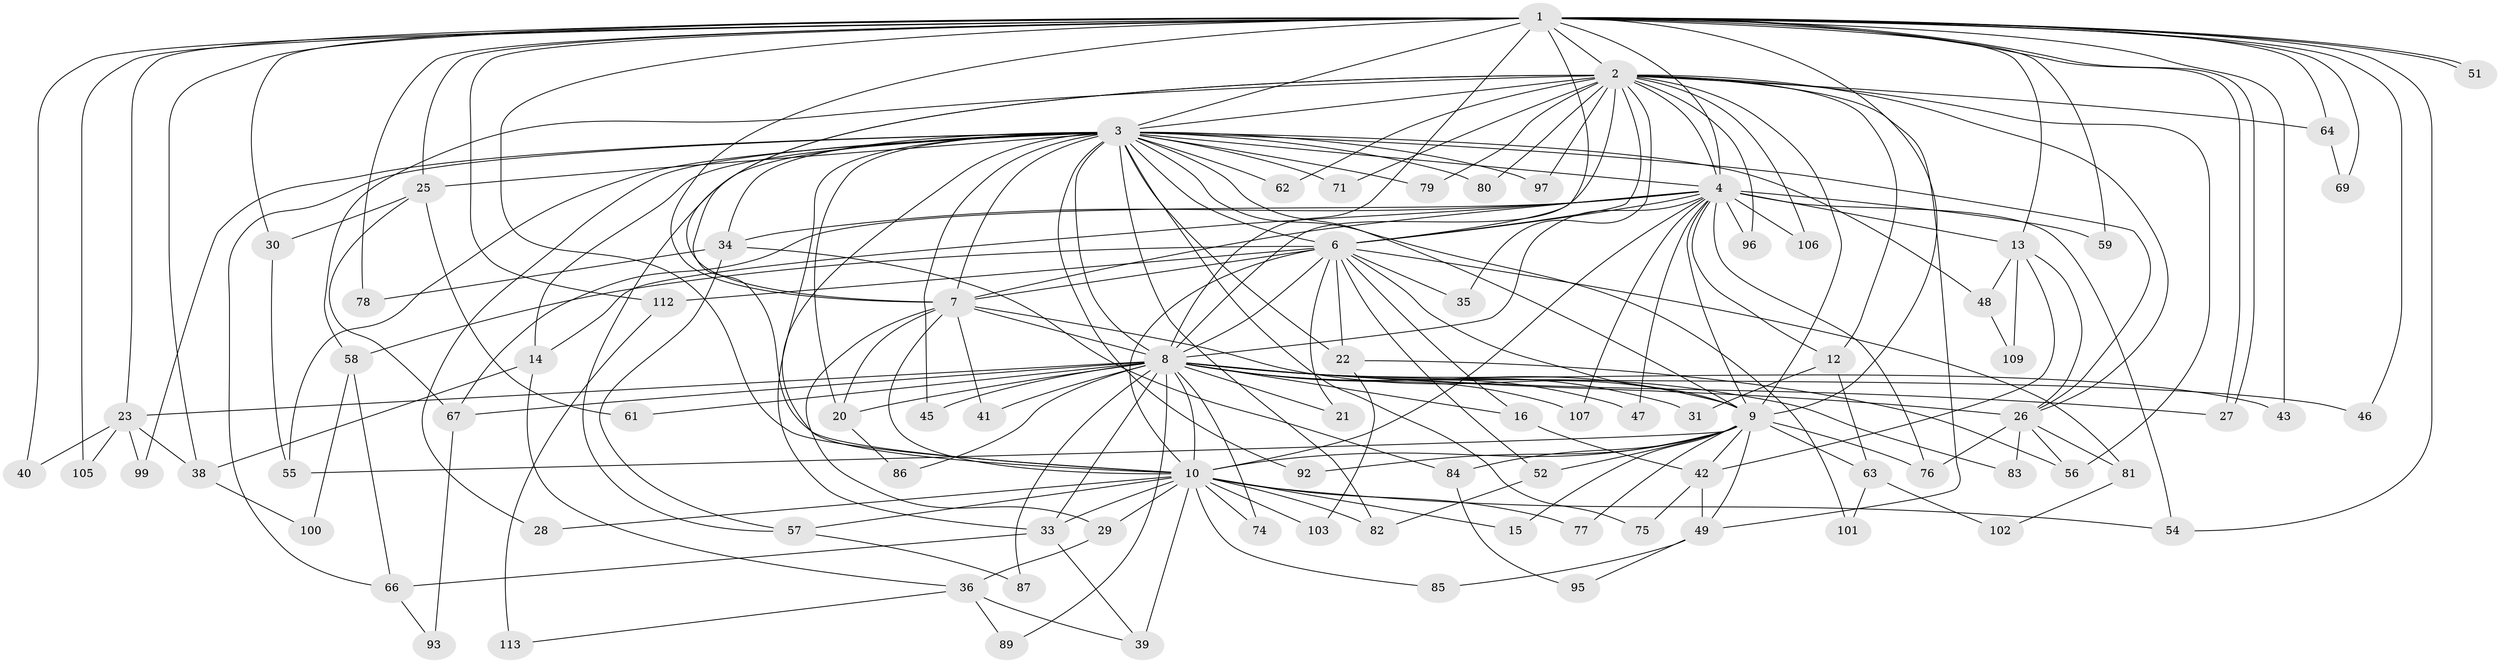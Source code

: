 // Generated by graph-tools (version 1.1) at 2025/23/03/03/25 07:23:35]
// undirected, 87 vertices, 209 edges
graph export_dot {
graph [start="1"]
  node [color=gray90,style=filled];
  1 [super="+65"];
  2 [super="+88"];
  3 [super="+5"];
  4 [super="+18"];
  6 [super="+24"];
  7 [super="+50"];
  8 [super="+17"];
  9 [super="+11"];
  10 [super="+19"];
  12;
  13 [super="+32"];
  14;
  15;
  16;
  20 [super="+115"];
  21;
  22;
  23;
  25 [super="+104"];
  26 [super="+68"];
  27 [super="+91"];
  28;
  29;
  30 [super="+108"];
  31;
  33 [super="+37"];
  34;
  35;
  36 [super="+110"];
  38 [super="+98"];
  39 [super="+44"];
  40;
  41;
  42 [super="+53"];
  43 [super="+72"];
  45;
  46;
  47;
  48;
  49 [super="+70"];
  51;
  52;
  54 [super="+114"];
  55;
  56 [super="+60"];
  57 [super="+73"];
  58 [super="+94"];
  59;
  61;
  62;
  63;
  64;
  66;
  67;
  69;
  71;
  74;
  75;
  76 [super="+90"];
  77;
  78;
  79;
  80;
  81;
  82 [super="+111"];
  83;
  84;
  85;
  86;
  87;
  89;
  92;
  93;
  95;
  96;
  97;
  99;
  100;
  101;
  102;
  103;
  105;
  106;
  107;
  109;
  112;
  113;
  1 -- 2;
  1 -- 3 [weight=2];
  1 -- 4;
  1 -- 6 [weight=2];
  1 -- 7;
  1 -- 8;
  1 -- 9;
  1 -- 10 [weight=2];
  1 -- 13;
  1 -- 23;
  1 -- 25;
  1 -- 27;
  1 -- 27;
  1 -- 30;
  1 -- 40;
  1 -- 43 [weight=2];
  1 -- 46;
  1 -- 51 [weight=2];
  1 -- 51;
  1 -- 59;
  1 -- 64;
  1 -- 69;
  1 -- 78;
  1 -- 105;
  1 -- 112;
  1 -- 38;
  1 -- 54;
  2 -- 3 [weight=2];
  2 -- 4 [weight=2];
  2 -- 6;
  2 -- 7 [weight=2];
  2 -- 8;
  2 -- 9;
  2 -- 10;
  2 -- 12;
  2 -- 26;
  2 -- 35;
  2 -- 56;
  2 -- 58;
  2 -- 62;
  2 -- 64;
  2 -- 71;
  2 -- 79;
  2 -- 80;
  2 -- 96;
  2 -- 97;
  2 -- 106;
  2 -- 49;
  3 -- 4 [weight=2];
  3 -- 6 [weight=2];
  3 -- 7 [weight=2];
  3 -- 8 [weight=2];
  3 -- 9 [weight=2];
  3 -- 10 [weight=2];
  3 -- 14;
  3 -- 20;
  3 -- 28;
  3 -- 34;
  3 -- 48;
  3 -- 66;
  3 -- 75;
  3 -- 80;
  3 -- 92;
  3 -- 99;
  3 -- 71;
  3 -- 79;
  3 -- 22;
  3 -- 25;
  3 -- 26;
  3 -- 97;
  3 -- 101;
  3 -- 45;
  3 -- 55;
  3 -- 57;
  3 -- 62;
  3 -- 82;
  3 -- 33;
  4 -- 6;
  4 -- 7;
  4 -- 8;
  4 -- 9;
  4 -- 10;
  4 -- 12;
  4 -- 13;
  4 -- 14;
  4 -- 34;
  4 -- 54;
  4 -- 107;
  4 -- 96;
  4 -- 67;
  4 -- 106;
  4 -- 47;
  4 -- 59;
  4 -- 76;
  6 -- 7;
  6 -- 8;
  6 -- 9;
  6 -- 10;
  6 -- 16;
  6 -- 21;
  6 -- 22;
  6 -- 35;
  6 -- 58;
  6 -- 81;
  6 -- 112;
  6 -- 52;
  7 -- 8;
  7 -- 9 [weight=2];
  7 -- 10 [weight=2];
  7 -- 20;
  7 -- 29;
  7 -- 41;
  8 -- 9;
  8 -- 10;
  8 -- 16;
  8 -- 21;
  8 -- 23;
  8 -- 33;
  8 -- 43;
  8 -- 46;
  8 -- 67;
  8 -- 83;
  8 -- 86;
  8 -- 87;
  8 -- 89;
  8 -- 107;
  8 -- 61;
  8 -- 41;
  8 -- 74;
  8 -- 31;
  8 -- 45;
  8 -- 47;
  8 -- 20;
  8 -- 26;
  8 -- 27;
  9 -- 10;
  9 -- 15;
  9 -- 42;
  9 -- 49;
  9 -- 52;
  9 -- 55;
  9 -- 63;
  9 -- 76;
  9 -- 77;
  9 -- 84;
  9 -- 92;
  10 -- 15;
  10 -- 28;
  10 -- 29;
  10 -- 33;
  10 -- 54;
  10 -- 57;
  10 -- 74;
  10 -- 77;
  10 -- 82;
  10 -- 85;
  10 -- 103;
  10 -- 39;
  12 -- 31;
  12 -- 63;
  13 -- 48;
  13 -- 109;
  13 -- 26;
  13 -- 42;
  14 -- 36;
  14 -- 38;
  16 -- 42;
  20 -- 86;
  22 -- 103;
  22 -- 56;
  23 -- 38;
  23 -- 40;
  23 -- 99;
  23 -- 105;
  25 -- 30;
  25 -- 61;
  25 -- 67;
  26 -- 56;
  26 -- 81;
  26 -- 83;
  26 -- 76;
  29 -- 36;
  30 -- 55;
  33 -- 39;
  33 -- 66;
  34 -- 78;
  34 -- 84;
  34 -- 57;
  36 -- 39 [weight=2];
  36 -- 89;
  36 -- 113;
  38 -- 100;
  42 -- 49;
  42 -- 75;
  48 -- 109;
  49 -- 85;
  49 -- 95;
  52 -- 82;
  57 -- 87;
  58 -- 100;
  58 -- 66;
  63 -- 101;
  63 -- 102;
  64 -- 69;
  66 -- 93;
  67 -- 93;
  81 -- 102;
  84 -- 95;
  112 -- 113;
}
